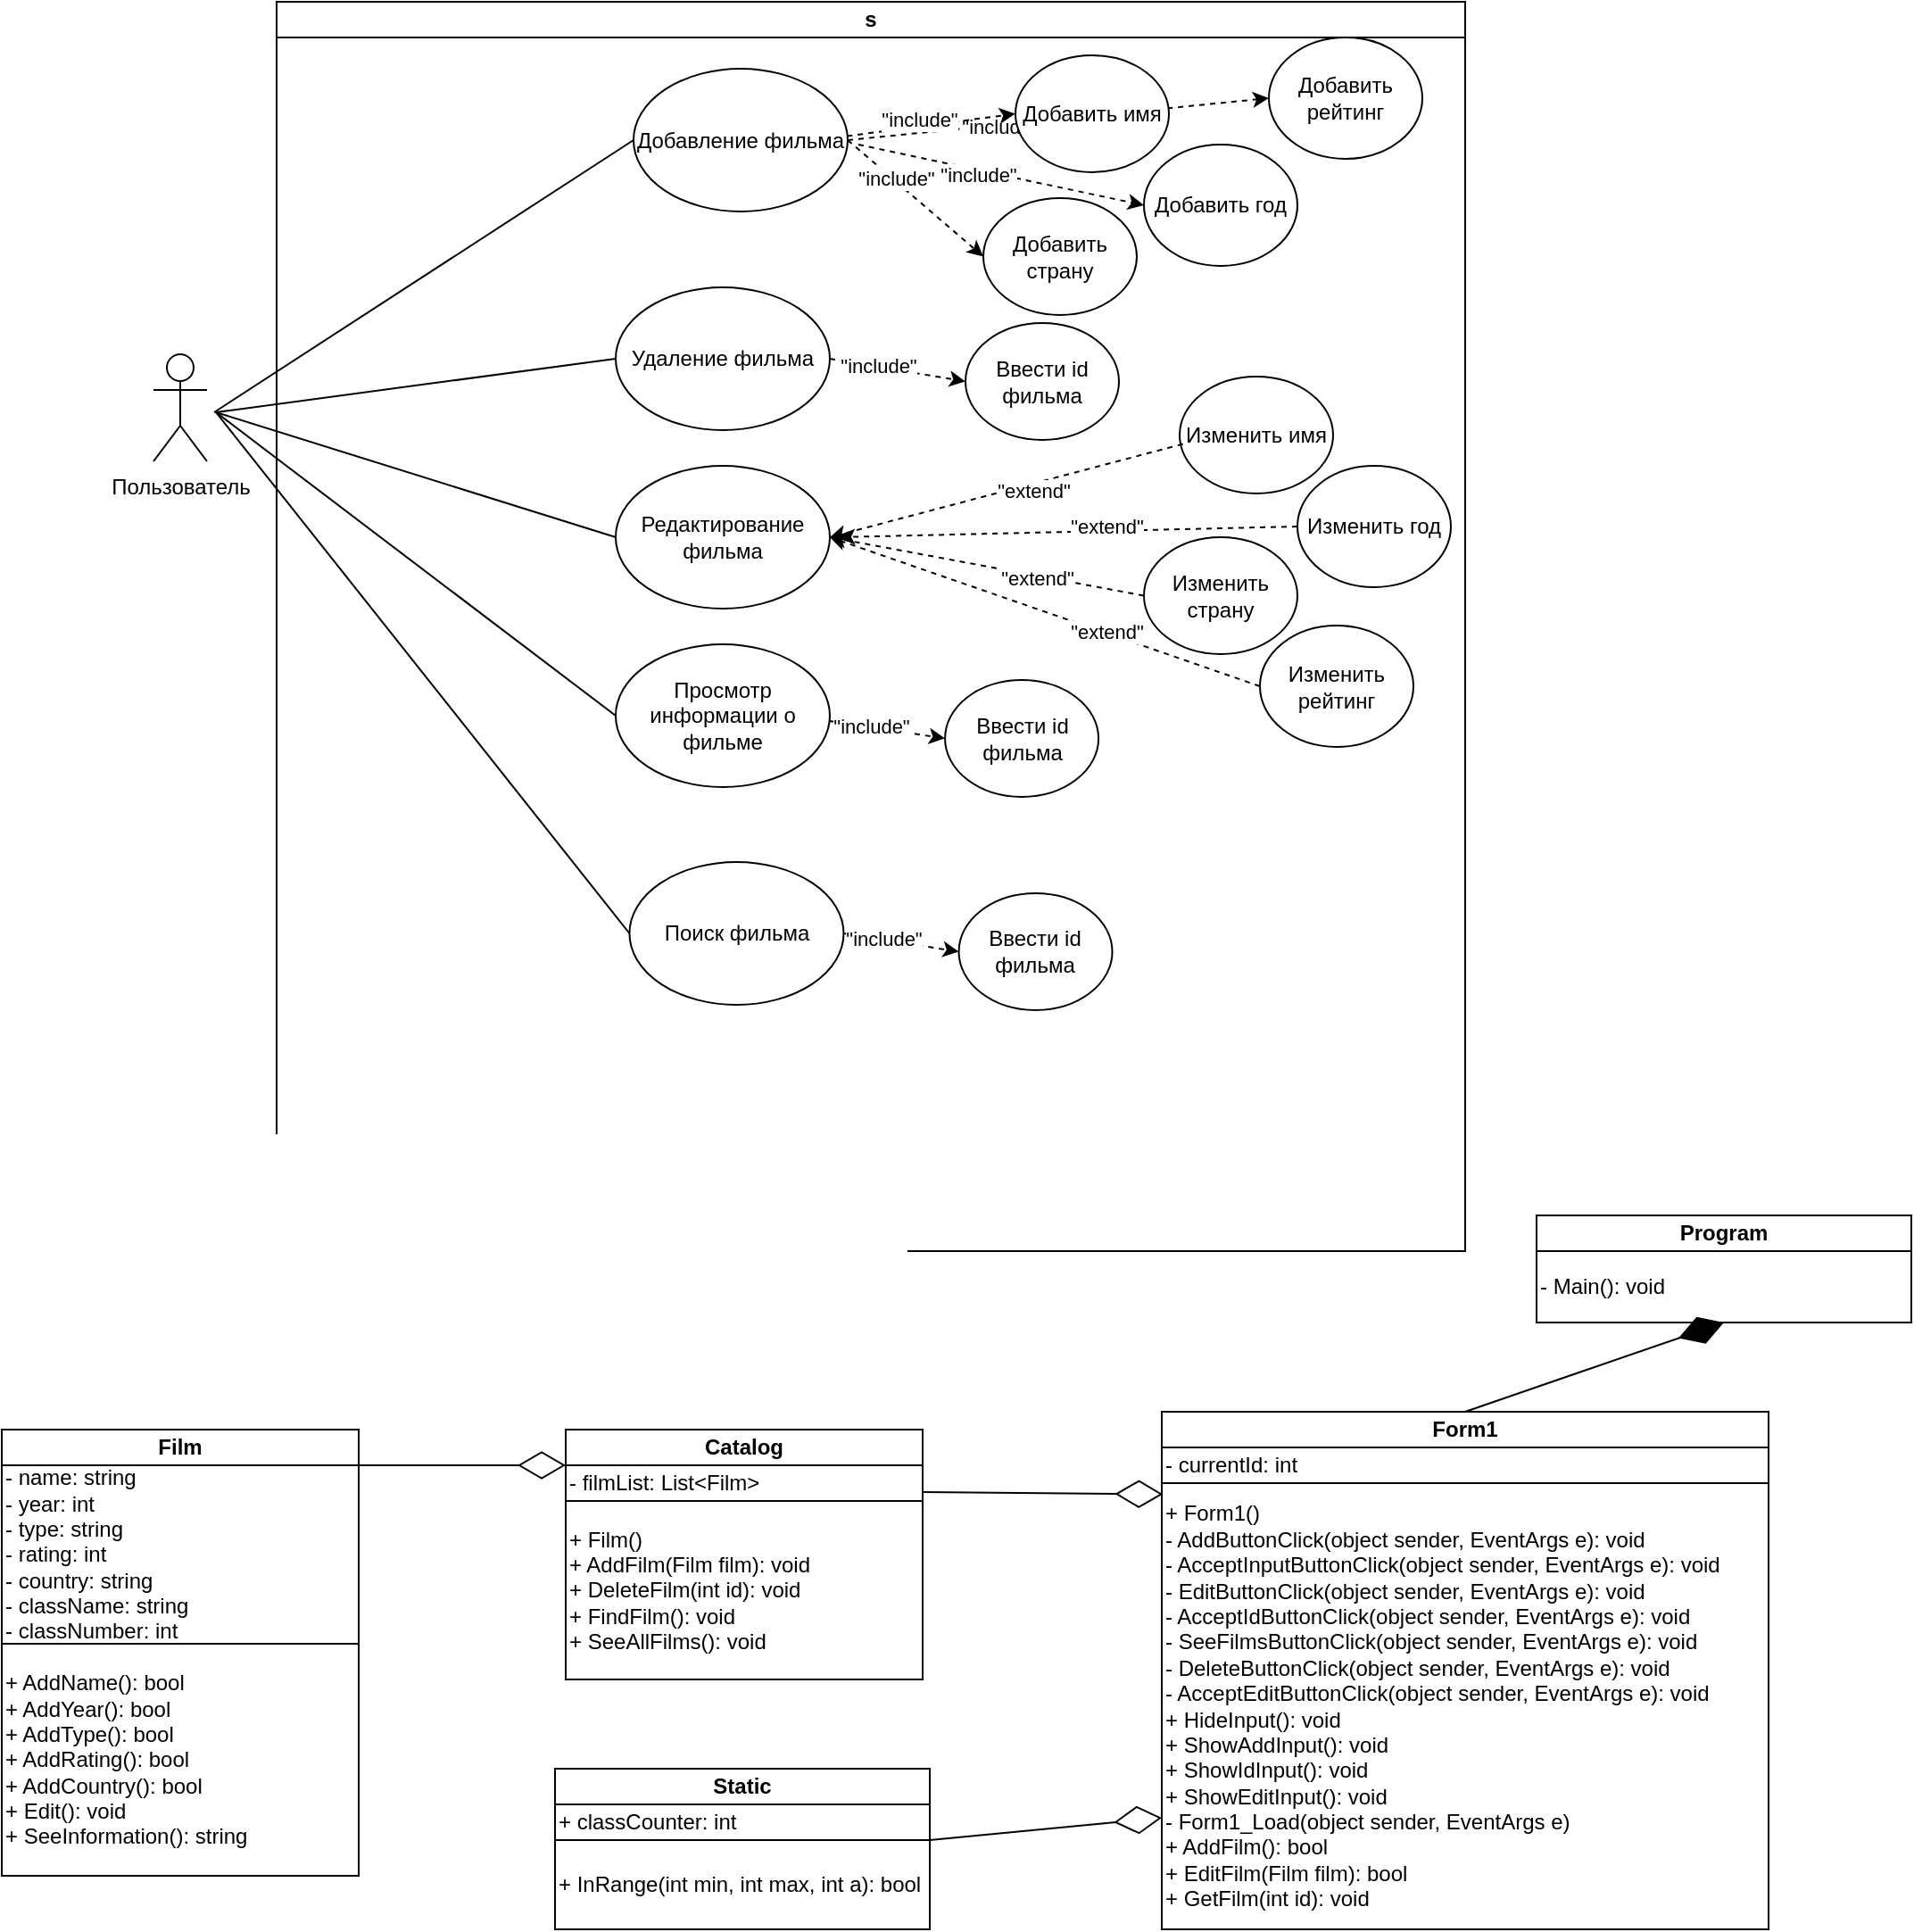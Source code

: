 <mxfile version="21.8.0" type="device">
  <diagram name="Страница — 1" id="3EQYHNR3SPLNaawNuBC3">
    <mxGraphModel dx="2193" dy="752" grid="1" gridSize="10" guides="1" tooltips="1" connect="1" arrows="1" fold="1" page="1" pageScale="1" pageWidth="827" pageHeight="1169" math="0" shadow="0">
      <root>
        <mxCell id="0" />
        <mxCell id="1" parent="0" />
        <mxCell id="-rvg3PqeVG6ff2hM17AL-11" value="" style="endArrow=none;html=1;rounded=0;entryX=0;entryY=0.5;entryDx=0;entryDy=0;" parent="1" target="sFgRv1293873B7JfgZ-G-20" edge="1">
          <mxGeometry width="50" height="50" relative="1" as="geometry">
            <mxPoint x="60" y="250" as="sourcePoint" />
            <mxPoint x="100" y="540" as="targetPoint" />
          </mxGeometry>
        </mxCell>
        <mxCell id="-rvg3PqeVG6ff2hM17AL-9" value="" style="endArrow=none;html=1;rounded=0;entryX=0;entryY=0.5;entryDx=0;entryDy=0;" parent="1" target="sFgRv1293873B7JfgZ-G-18" edge="1">
          <mxGeometry width="50" height="50" relative="1" as="geometry">
            <mxPoint x="60" y="250" as="sourcePoint" />
            <mxPoint x="80" y="470" as="targetPoint" />
          </mxGeometry>
        </mxCell>
        <mxCell id="-rvg3PqeVG6ff2hM17AL-8" value="" style="endArrow=none;html=1;rounded=0;entryX=0;entryY=0.5;entryDx=0;entryDy=0;" parent="1" target="sFgRv1293873B7JfgZ-G-17" edge="1">
          <mxGeometry width="50" height="50" relative="1" as="geometry">
            <mxPoint x="60" y="250" as="sourcePoint" />
            <mxPoint x="90" y="370" as="targetPoint" />
          </mxGeometry>
        </mxCell>
        <mxCell id="-rvg3PqeVG6ff2hM17AL-7" value="" style="endArrow=none;html=1;rounded=0;entryX=0;entryY=0.5;entryDx=0;entryDy=0;" parent="1" target="sFgRv1293873B7JfgZ-G-16" edge="1">
          <mxGeometry width="50" height="50" relative="1" as="geometry">
            <mxPoint x="60" y="250" as="sourcePoint" />
            <mxPoint x="50" y="390" as="targetPoint" />
          </mxGeometry>
        </mxCell>
        <mxCell id="sFgRv1293873B7JfgZ-G-1" value="Пользователь&lt;br&gt;" style="shape=umlActor;verticalLabelPosition=bottom;verticalAlign=top;html=1;outlineConnect=0;" parent="1" vertex="1">
          <mxGeometry x="25" y="217.5" width="30" height="60" as="geometry" />
        </mxCell>
        <mxCell id="sFgRv1293873B7JfgZ-G-2" value="s" style="swimlane;whiteSpace=wrap;html=1;noLabel=0;separatorColor=none;startSize=20;" parent="1" vertex="1">
          <mxGeometry x="94" y="20" width="666" height="700" as="geometry" />
        </mxCell>
        <mxCell id="-rvg3PqeVG6ff2hM17AL-14" value="" style="endArrow=classic;html=1;rounded=0;dashed=1;exitX=1;exitY=0.5;exitDx=0;exitDy=0;entryX=0;entryY=0.5;entryDx=0;entryDy=0;" parent="sFgRv1293873B7JfgZ-G-2" source="sFgRv1293873B7JfgZ-G-15" target="4Jl0RKECZ87447bWKZPW-15" edge="1">
          <mxGeometry width="50" height="50" relative="1" as="geometry">
            <mxPoint x="336" y="80" as="sourcePoint" />
            <mxPoint x="336" y="160" as="targetPoint" />
          </mxGeometry>
        </mxCell>
        <mxCell id="rg-fWagQI2_gAXItH6_G-6" value="&quot;include&quot;" style="edgeLabel;html=1;align=center;verticalAlign=middle;resizable=0;points=[];" parent="-rvg3PqeVG6ff2hM17AL-14" vertex="1" connectable="0">
          <mxGeometry x="-0.278" y="-1" relative="1" as="geometry">
            <mxPoint as="offset" />
          </mxGeometry>
        </mxCell>
        <mxCell id="-rvg3PqeVG6ff2hM17AL-6" value="" style="endArrow=none;html=1;rounded=0;entryX=0;entryY=0.5;entryDx=0;entryDy=0;" parent="sFgRv1293873B7JfgZ-G-2" target="sFgRv1293873B7JfgZ-G-15" edge="1">
          <mxGeometry width="50" height="50" relative="1" as="geometry">
            <mxPoint x="-35" y="230" as="sourcePoint" />
            <mxPoint x="195" y="80" as="targetPoint" />
          </mxGeometry>
        </mxCell>
        <mxCell id="sFgRv1293873B7JfgZ-G-15" value="Добавление фильма" style="ellipse;whiteSpace=wrap;html=1;" parent="sFgRv1293873B7JfgZ-G-2" vertex="1">
          <mxGeometry x="200" y="37.5" width="120" height="80" as="geometry" />
        </mxCell>
        <mxCell id="sFgRv1293873B7JfgZ-G-16" value="Удаление фильма" style="ellipse;whiteSpace=wrap;html=1;" parent="sFgRv1293873B7JfgZ-G-2" vertex="1">
          <mxGeometry x="190" y="160" width="120" height="80" as="geometry" />
        </mxCell>
        <mxCell id="sFgRv1293873B7JfgZ-G-17" value="Редактирование фильма" style="ellipse;whiteSpace=wrap;html=1;" parent="sFgRv1293873B7JfgZ-G-2" vertex="1">
          <mxGeometry x="190" y="260" width="120" height="80" as="geometry" />
        </mxCell>
        <mxCell id="sFgRv1293873B7JfgZ-G-18" value="Просмотр информации о фильме" style="ellipse;whiteSpace=wrap;html=1;" parent="sFgRv1293873B7JfgZ-G-2" vertex="1">
          <mxGeometry x="190" y="360" width="120" height="80" as="geometry" />
        </mxCell>
        <mxCell id="4Jl0RKECZ87447bWKZPW-12" value="Добавить имя" style="ellipse;whiteSpace=wrap;html=1;" parent="sFgRv1293873B7JfgZ-G-2" vertex="1">
          <mxGeometry x="414" y="30" width="86" height="65.5" as="geometry" />
        </mxCell>
        <mxCell id="4Jl0RKECZ87447bWKZPW-13" value="Добавить год" style="ellipse;whiteSpace=wrap;html=1;" parent="sFgRv1293873B7JfgZ-G-2" vertex="1">
          <mxGeometry x="486" y="80" width="86" height="68" as="geometry" />
        </mxCell>
        <mxCell id="4Jl0RKECZ87447bWKZPW-14" value="Добавить страну" style="ellipse;whiteSpace=wrap;html=1;" parent="sFgRv1293873B7JfgZ-G-2" vertex="1">
          <mxGeometry x="396" y="110" width="86" height="65.5" as="geometry" />
        </mxCell>
        <mxCell id="4Jl0RKECZ87447bWKZPW-15" value="Добавить рейтинг&lt;br&gt;" style="ellipse;whiteSpace=wrap;html=1;" parent="sFgRv1293873B7JfgZ-G-2" vertex="1">
          <mxGeometry x="556" y="20" width="86" height="68" as="geometry" />
        </mxCell>
        <mxCell id="-rvg3PqeVG6ff2hM17AL-2" value="" style="endArrow=classic;html=1;rounded=0;dashed=1;exitX=0.997;exitY=0.472;exitDx=0;exitDy=0;exitPerimeter=0;entryX=0;entryY=0.5;entryDx=0;entryDy=0;" parent="sFgRv1293873B7JfgZ-G-2" source="sFgRv1293873B7JfgZ-G-15" target="4Jl0RKECZ87447bWKZPW-12" edge="1">
          <mxGeometry width="50" height="50" relative="1" as="geometry">
            <mxPoint x="310" y="325" as="sourcePoint" />
            <mxPoint x="366" y="60" as="targetPoint" />
          </mxGeometry>
        </mxCell>
        <mxCell id="rg-fWagQI2_gAXItH6_G-3" value="&quot;include&quot;" style="edgeLabel;html=1;align=center;verticalAlign=middle;resizable=0;points=[];" parent="-rvg3PqeVG6ff2hM17AL-2" vertex="1" connectable="0">
          <mxGeometry x="-0.135" y="4" relative="1" as="geometry">
            <mxPoint as="offset" />
          </mxGeometry>
        </mxCell>
        <mxCell id="-rvg3PqeVG6ff2hM17AL-12" value="" style="endArrow=classic;html=1;rounded=0;dashed=1;entryX=0;entryY=0.5;entryDx=0;entryDy=0;" parent="sFgRv1293873B7JfgZ-G-2" target="4Jl0RKECZ87447bWKZPW-13" edge="1">
          <mxGeometry width="50" height="50" relative="1" as="geometry">
            <mxPoint x="326" y="80" as="sourcePoint" />
            <mxPoint x="305" y="160.5" as="targetPoint" />
          </mxGeometry>
        </mxCell>
        <mxCell id="rg-fWagQI2_gAXItH6_G-4" value="&quot;include&quot;" style="edgeLabel;html=1;align=center;verticalAlign=middle;resizable=0;points=[];" parent="-rvg3PqeVG6ff2hM17AL-12" vertex="1" connectable="0">
          <mxGeometry x="-0.163" y="-3" relative="1" as="geometry">
            <mxPoint as="offset" />
          </mxGeometry>
        </mxCell>
        <mxCell id="-rvg3PqeVG6ff2hM17AL-13" value="" style="endArrow=classic;html=1;rounded=0;dashed=1;exitX=1;exitY=0.5;exitDx=0;exitDy=0;entryX=0;entryY=0.5;entryDx=0;entryDy=0;" parent="sFgRv1293873B7JfgZ-G-2" source="sFgRv1293873B7JfgZ-G-15" target="4Jl0RKECZ87447bWKZPW-14" edge="1">
          <mxGeometry width="50" height="50" relative="1" as="geometry">
            <mxPoint x="385" y="223.75" as="sourcePoint" />
            <mxPoint x="310" y="131.75" as="targetPoint" />
          </mxGeometry>
        </mxCell>
        <mxCell id="rg-fWagQI2_gAXItH6_G-5" value="&quot;include&quot;" style="edgeLabel;html=1;align=center;verticalAlign=middle;resizable=0;points=[];" parent="-rvg3PqeVG6ff2hM17AL-13" vertex="1" connectable="0">
          <mxGeometry x="-0.317" y="1" relative="1" as="geometry">
            <mxPoint as="offset" />
          </mxGeometry>
        </mxCell>
        <mxCell id="rg-fWagQI2_gAXItH6_G-18" value="Изменить имя" style="ellipse;whiteSpace=wrap;html=1;" parent="sFgRv1293873B7JfgZ-G-2" vertex="1">
          <mxGeometry x="506" y="210" width="86" height="65.5" as="geometry" />
        </mxCell>
        <mxCell id="rg-fWagQI2_gAXItH6_G-19" value="Изменить год" style="ellipse;whiteSpace=wrap;html=1;" parent="sFgRv1293873B7JfgZ-G-2" vertex="1">
          <mxGeometry x="572" y="260" width="86" height="68" as="geometry" />
        </mxCell>
        <mxCell id="rg-fWagQI2_gAXItH6_G-20" value="Изменить страну" style="ellipse;whiteSpace=wrap;html=1;" parent="sFgRv1293873B7JfgZ-G-2" vertex="1">
          <mxGeometry x="486" y="300" width="86" height="65.5" as="geometry" />
        </mxCell>
        <mxCell id="rg-fWagQI2_gAXItH6_G-21" value="Изменить рейтинг" style="ellipse;whiteSpace=wrap;html=1;" parent="sFgRv1293873B7JfgZ-G-2" vertex="1">
          <mxGeometry x="551" y="349.5" width="86" height="68" as="geometry" />
        </mxCell>
        <mxCell id="rg-fWagQI2_gAXItH6_G-22" value="" style="endArrow=classic;html=1;rounded=0;dashed=1;entryX=1;entryY=0.5;entryDx=0;entryDy=0;exitX=0.021;exitY=0.577;exitDx=0;exitDy=0;exitPerimeter=0;" parent="sFgRv1293873B7JfgZ-G-2" source="rg-fWagQI2_gAXItH6_G-18" target="sFgRv1293873B7JfgZ-G-17" edge="1">
          <mxGeometry width="50" height="50" relative="1" as="geometry">
            <mxPoint x="335" y="645" as="sourcePoint" />
            <mxPoint x="345" y="398" as="targetPoint" />
          </mxGeometry>
        </mxCell>
        <mxCell id="rg-fWagQI2_gAXItH6_G-23" value="&quot;extend&quot;" style="edgeLabel;html=1;align=center;verticalAlign=middle;resizable=0;points=[];" parent="rg-fWagQI2_gAXItH6_G-22" vertex="1" connectable="0">
          <mxGeometry x="-0.135" y="4" relative="1" as="geometry">
            <mxPoint as="offset" />
          </mxGeometry>
        </mxCell>
        <mxCell id="rg-fWagQI2_gAXItH6_G-24" value="" style="endArrow=classic;html=1;rounded=0;dashed=1;exitX=0;exitY=0.5;exitDx=0;exitDy=0;" parent="sFgRv1293873B7JfgZ-G-2" source="rg-fWagQI2_gAXItH6_G-19" edge="1">
          <mxGeometry width="50" height="50" relative="1" as="geometry">
            <mxPoint x="408" y="486.5" as="sourcePoint" />
            <mxPoint x="315" y="300" as="targetPoint" />
          </mxGeometry>
        </mxCell>
        <mxCell id="rg-fWagQI2_gAXItH6_G-25" value="&quot;extend&quot;" style="edgeLabel;html=1;align=center;verticalAlign=middle;resizable=0;points=[];" parent="rg-fWagQI2_gAXItH6_G-24" vertex="1" connectable="0">
          <mxGeometry x="-0.163" y="-3" relative="1" as="geometry">
            <mxPoint as="offset" />
          </mxGeometry>
        </mxCell>
        <mxCell id="rg-fWagQI2_gAXItH6_G-26" value="" style="endArrow=classic;html=1;rounded=0;dashed=1;entryX=1;entryY=0.5;entryDx=0;entryDy=0;exitX=0;exitY=0.5;exitDx=0;exitDy=0;" parent="sFgRv1293873B7JfgZ-G-2" source="rg-fWagQI2_gAXItH6_G-20" target="sFgRv1293873B7JfgZ-G-17" edge="1">
          <mxGeometry width="50" height="50" relative="1" as="geometry">
            <mxPoint x="410" y="543.75" as="sourcePoint" />
            <mxPoint x="345" y="398" as="targetPoint" />
          </mxGeometry>
        </mxCell>
        <mxCell id="rg-fWagQI2_gAXItH6_G-27" value="&quot;extend&quot;" style="edgeLabel;html=1;align=center;verticalAlign=middle;resizable=0;points=[];" parent="rg-fWagQI2_gAXItH6_G-26" vertex="1" connectable="0">
          <mxGeometry x="-0.317" y="1" relative="1" as="geometry">
            <mxPoint as="offset" />
          </mxGeometry>
        </mxCell>
        <mxCell id="rg-fWagQI2_gAXItH6_G-28" value="" style="endArrow=classic;html=1;rounded=0;dashed=1;entryX=1;entryY=0.5;entryDx=0;entryDy=0;exitX=0;exitY=0.5;exitDx=0;exitDy=0;" parent="sFgRv1293873B7JfgZ-G-2" source="rg-fWagQI2_gAXItH6_G-21" target="sFgRv1293873B7JfgZ-G-17" edge="1">
          <mxGeometry width="50" height="50" relative="1" as="geometry">
            <mxPoint x="418.5" y="650" as="sourcePoint" />
            <mxPoint x="345" y="398" as="targetPoint" />
          </mxGeometry>
        </mxCell>
        <mxCell id="rg-fWagQI2_gAXItH6_G-29" value="&quot;extend&quot;" style="edgeLabel;html=1;align=center;verticalAlign=middle;resizable=0;points=[];" parent="rg-fWagQI2_gAXItH6_G-28" vertex="1" connectable="0">
          <mxGeometry x="-0.278" y="-1" relative="1" as="geometry">
            <mxPoint as="offset" />
          </mxGeometry>
        </mxCell>
        <mxCell id="XtHj4lQT_K5RY9pHGdyH-53" value="Ввести id фильма" style="ellipse;whiteSpace=wrap;html=1;" parent="sFgRv1293873B7JfgZ-G-2" vertex="1">
          <mxGeometry x="386" y="180" width="86" height="65.5" as="geometry" />
        </mxCell>
        <mxCell id="XtHj4lQT_K5RY9pHGdyH-54" value="" style="endArrow=classic;html=1;rounded=0;dashed=1;exitX=1;exitY=0.5;exitDx=0;exitDy=0;entryX=0;entryY=0.5;entryDx=0;entryDy=0;" parent="sFgRv1293873B7JfgZ-G-2" source="sFgRv1293873B7JfgZ-G-16" target="XtHj4lQT_K5RY9pHGdyH-53" edge="1">
          <mxGeometry width="50" height="50" relative="1" as="geometry">
            <mxPoint x="280" y="100.5" as="sourcePoint" />
            <mxPoint x="356" y="165.5" as="targetPoint" />
          </mxGeometry>
        </mxCell>
        <mxCell id="XtHj4lQT_K5RY9pHGdyH-55" value="&quot;include&quot;" style="edgeLabel;html=1;align=center;verticalAlign=middle;resizable=0;points=[];" parent="XtHj4lQT_K5RY9pHGdyH-54" vertex="1" connectable="0">
          <mxGeometry x="-0.317" y="1" relative="1" as="geometry">
            <mxPoint as="offset" />
          </mxGeometry>
        </mxCell>
        <mxCell id="XtHj4lQT_K5RY9pHGdyH-59" value="" style="endArrow=classic;html=1;rounded=0;dashed=1;exitX=1;exitY=0.5;exitDx=0;exitDy=0;entryX=0;entryY=0.5;entryDx=0;entryDy=0;" parent="sFgRv1293873B7JfgZ-G-2" target="XtHj4lQT_K5RY9pHGdyH-61" edge="1">
          <mxGeometry width="50" height="50" relative="1" as="geometry">
            <mxPoint x="310" y="403" as="sourcePoint" />
            <mxPoint x="391" y="375.5" as="targetPoint" />
          </mxGeometry>
        </mxCell>
        <mxCell id="XtHj4lQT_K5RY9pHGdyH-60" value="&quot;include&quot;" style="edgeLabel;html=1;align=center;verticalAlign=middle;resizable=0;points=[];" parent="XtHj4lQT_K5RY9pHGdyH-59" vertex="1" connectable="0">
          <mxGeometry x="-0.317" y="1" relative="1" as="geometry">
            <mxPoint as="offset" />
          </mxGeometry>
        </mxCell>
        <mxCell id="XtHj4lQT_K5RY9pHGdyH-61" value="Ввести id фильма" style="ellipse;whiteSpace=wrap;html=1;" parent="sFgRv1293873B7JfgZ-G-2" vertex="1">
          <mxGeometry x="374.54" y="380" width="86" height="65.5" as="geometry" />
        </mxCell>
        <mxCell id="sFgRv1293873B7JfgZ-G-20" value="Поиск фильма" style="ellipse;whiteSpace=wrap;html=1;" parent="sFgRv1293873B7JfgZ-G-2" vertex="1">
          <mxGeometry x="197.73" y="482" width="120" height="80" as="geometry" />
        </mxCell>
        <mxCell id="XtHj4lQT_K5RY9pHGdyH-56" value="Ввести id фильма" style="ellipse;whiteSpace=wrap;html=1;" parent="sFgRv1293873B7JfgZ-G-2" vertex="1">
          <mxGeometry x="382.27" y="499.5" width="86" height="65.5" as="geometry" />
        </mxCell>
        <mxCell id="XtHj4lQT_K5RY9pHGdyH-57" value="" style="endArrow=classic;html=1;rounded=0;dashed=1;exitX=1;exitY=0.5;exitDx=0;exitDy=0;entryX=0;entryY=0.5;entryDx=0;entryDy=0;" parent="sFgRv1293873B7JfgZ-G-2" source="sFgRv1293873B7JfgZ-G-20" target="XtHj4lQT_K5RY9pHGdyH-56" edge="1">
          <mxGeometry width="50" height="50" relative="1" as="geometry">
            <mxPoint x="322.73" y="482" as="sourcePoint" />
            <mxPoint x="398.73" y="495" as="targetPoint" />
          </mxGeometry>
        </mxCell>
        <mxCell id="XtHj4lQT_K5RY9pHGdyH-58" value="&quot;include&quot;" style="edgeLabel;html=1;align=center;verticalAlign=middle;resizable=0;points=[];" parent="XtHj4lQT_K5RY9pHGdyH-57" vertex="1" connectable="0">
          <mxGeometry x="-0.317" y="1" relative="1" as="geometry">
            <mxPoint as="offset" />
          </mxGeometry>
        </mxCell>
        <mxCell id="4Jl0RKECZ87447bWKZPW-1" value="Film" style="swimlane;whiteSpace=wrap;html=1;startSize=20;" parent="1" vertex="1">
          <mxGeometry x="-60" y="820" width="200" height="250" as="geometry" />
        </mxCell>
        <mxCell id="4Jl0RKECZ87447bWKZPW-2" value="- name: string&lt;br&gt;- year: int&lt;br&gt;- type: string&lt;br&gt;- rating: int&lt;br&gt;- country: string&lt;br&gt;- className: string&lt;br&gt;- classNumber: int" style="rounded=0;whiteSpace=wrap;html=1;align=left;" parent="4Jl0RKECZ87447bWKZPW-1" vertex="1">
          <mxGeometry y="20" width="200" height="100" as="geometry" />
        </mxCell>
        <mxCell id="4Jl0RKECZ87447bWKZPW-3" value="+ AddName(): bool&lt;br&gt;+ AddYear(): bool&lt;br&gt;+ AddType(): bool&lt;br&gt;+ AddRating(): bool&lt;br&gt;+ AddCountry(): bool&lt;br&gt;+ Edit(): void&lt;br&gt;+ SeeInformation(): string" style="whiteSpace=wrap;html=1;align=left;" parent="4Jl0RKECZ87447bWKZPW-1" vertex="1">
          <mxGeometry y="120" width="200" height="130" as="geometry" />
        </mxCell>
        <mxCell id="4Jl0RKECZ87447bWKZPW-4" value="Catalog" style="swimlane;whiteSpace=wrap;html=1;startSize=20;" parent="1" vertex="1">
          <mxGeometry x="256" y="820" width="200" height="140" as="geometry" />
        </mxCell>
        <mxCell id="4Jl0RKECZ87447bWKZPW-5" value="- filmList: List&amp;lt;Film&amp;gt;" style="rounded=0;whiteSpace=wrap;html=1;align=left;" parent="4Jl0RKECZ87447bWKZPW-4" vertex="1">
          <mxGeometry y="20" width="200" height="20" as="geometry" />
        </mxCell>
        <mxCell id="4Jl0RKECZ87447bWKZPW-6" value="+ Film()&lt;br&gt;+ AddFilm(Film film): void&lt;br&gt;+ DeleteFilm(int id): void&lt;br&gt;+ FindFilm(): void&lt;br&gt;+ SeeAllFilms(): void" style="whiteSpace=wrap;html=1;align=left;" parent="4Jl0RKECZ87447bWKZPW-4" vertex="1">
          <mxGeometry y="40" width="200" height="100" as="geometry" />
        </mxCell>
        <mxCell id="QB16fKz3O67nD3YnbzZ0-1" value="Form1" style="swimlane;whiteSpace=wrap;html=1;startSize=20;" parent="1" vertex="1">
          <mxGeometry x="590" y="810" width="340" height="290" as="geometry" />
        </mxCell>
        <mxCell id="QB16fKz3O67nD3YnbzZ0-2" value="- currentId: int" style="rounded=0;whiteSpace=wrap;html=1;align=left;" parent="QB16fKz3O67nD3YnbzZ0-1" vertex="1">
          <mxGeometry y="20" width="340" height="20" as="geometry" />
        </mxCell>
        <mxCell id="QB16fKz3O67nD3YnbzZ0-3" value="+ Form1()&lt;br&gt;- AddButtonClick(object sender, EventArgs e): void&lt;br&gt;- AcceptInputButtonClick(object sender, EventArgs e): void&lt;br&gt;- EditButtonClick(object sender, EventArgs e): void&lt;br&gt;- AcceptIdButtonClick(object sender, EventArgs e): void&lt;br&gt;- SeeFilmsButtonClick(object sender, EventArgs e): void&lt;br&gt;- DeleteButtonClick(object sender, EventArgs e): void&lt;br&gt;- AcceptEditButtonClick(object sender, EventArgs e): void&lt;br&gt;+ HideInput(): void&lt;br&gt;+ ShowAddInput(): void&lt;br&gt;+ ShowIdInput(): void&lt;br&gt;+ ShowEditInput(): void&lt;br&gt;- Form1_Load(object sender, EventArgs e)&lt;br&gt;+ AddFilm(): bool&lt;br&gt;+ EditFilm(Film film): bool&lt;br&gt;+ GetFilm(int id): void" style="whiteSpace=wrap;html=1;align=left;" parent="QB16fKz3O67nD3YnbzZ0-1" vertex="1">
          <mxGeometry y="40" width="340" height="250" as="geometry" />
        </mxCell>
        <mxCell id="CCcvDffA3l0ZBB2aKqJH-1" value="" style="endArrow=diamondThin;endFill=0;endSize=24;html=1;rounded=0;entryX=0;entryY=0;entryDx=0;entryDy=0;exitX=1;exitY=0;exitDx=0;exitDy=0;" parent="1" source="4Jl0RKECZ87447bWKZPW-2" target="4Jl0RKECZ87447bWKZPW-5" edge="1">
          <mxGeometry width="160" relative="1" as="geometry">
            <mxPoint x="149" y="1120" as="sourcePoint" />
            <mxPoint x="309" y="1120" as="targetPoint" />
          </mxGeometry>
        </mxCell>
        <mxCell id="CCcvDffA3l0ZBB2aKqJH-2" value="Static" style="swimlane;whiteSpace=wrap;html=1;startSize=20;" parent="1" vertex="1">
          <mxGeometry x="250" y="1010" width="210" height="90" as="geometry" />
        </mxCell>
        <mxCell id="CCcvDffA3l0ZBB2aKqJH-3" value="+ classCounter: int" style="rounded=0;whiteSpace=wrap;html=1;align=left;" parent="CCcvDffA3l0ZBB2aKqJH-2" vertex="1">
          <mxGeometry y="20" width="210" height="20" as="geometry" />
        </mxCell>
        <mxCell id="CCcvDffA3l0ZBB2aKqJH-4" value="+ InRange(int min, int max, int a): bool" style="whiteSpace=wrap;html=1;align=left;" parent="CCcvDffA3l0ZBB2aKqJH-2" vertex="1">
          <mxGeometry y="40" width="210" height="50" as="geometry" />
        </mxCell>
        <mxCell id="CCcvDffA3l0ZBB2aKqJH-6" value="" style="endArrow=diamondThin;endFill=0;endSize=24;html=1;rounded=0;entryX=0.002;entryY=0.025;entryDx=0;entryDy=0;exitX=1;exitY=0.25;exitDx=0;exitDy=0;entryPerimeter=0;" parent="1" source="4Jl0RKECZ87447bWKZPW-4" target="QB16fKz3O67nD3YnbzZ0-3" edge="1">
          <mxGeometry width="160" relative="1" as="geometry">
            <mxPoint x="448.54" y="790" as="sourcePoint" />
            <mxPoint x="564.54" y="790" as="targetPoint" />
          </mxGeometry>
        </mxCell>
        <mxCell id="SbSzIW5NBei4sigziNw8-1" value="Program" style="swimlane;whiteSpace=wrap;html=1;startSize=20;" vertex="1" parent="1">
          <mxGeometry x="800" y="700" width="210" height="60" as="geometry" />
        </mxCell>
        <mxCell id="SbSzIW5NBei4sigziNw8-3" value="- Main(): void" style="whiteSpace=wrap;html=1;align=left;" vertex="1" parent="SbSzIW5NBei4sigziNw8-1">
          <mxGeometry y="20" width="210" height="40" as="geometry" />
        </mxCell>
        <mxCell id="SbSzIW5NBei4sigziNw8-5" value="" style="endArrow=diamondThin;endFill=1;endSize=24;html=1;rounded=0;entryX=0.5;entryY=1;entryDx=0;entryDy=0;exitX=0.5;exitY=0;exitDx=0;exitDy=0;" edge="1" parent="1" source="QB16fKz3O67nD3YnbzZ0-1" target="SbSzIW5NBei4sigziNw8-1">
          <mxGeometry width="160" relative="1" as="geometry">
            <mxPoint x="440.42" y="960.25" as="sourcePoint" />
            <mxPoint x="570.42" y="972.25" as="targetPoint" />
          </mxGeometry>
        </mxCell>
        <mxCell id="SbSzIW5NBei4sigziNw8-6" value="" style="endArrow=diamondThin;endFill=0;endSize=24;html=1;rounded=0;entryX=0;entryY=0.75;entryDx=0;entryDy=0;exitX=1;exitY=0;exitDx=0;exitDy=0;" edge="1" parent="1" source="CCcvDffA3l0ZBB2aKqJH-4" target="QB16fKz3O67nD3YnbzZ0-3">
          <mxGeometry width="160" relative="1" as="geometry">
            <mxPoint x="455.32" y="954.38" as="sourcePoint" />
            <mxPoint x="590.32" y="955.38" as="targetPoint" />
          </mxGeometry>
        </mxCell>
      </root>
    </mxGraphModel>
  </diagram>
</mxfile>
